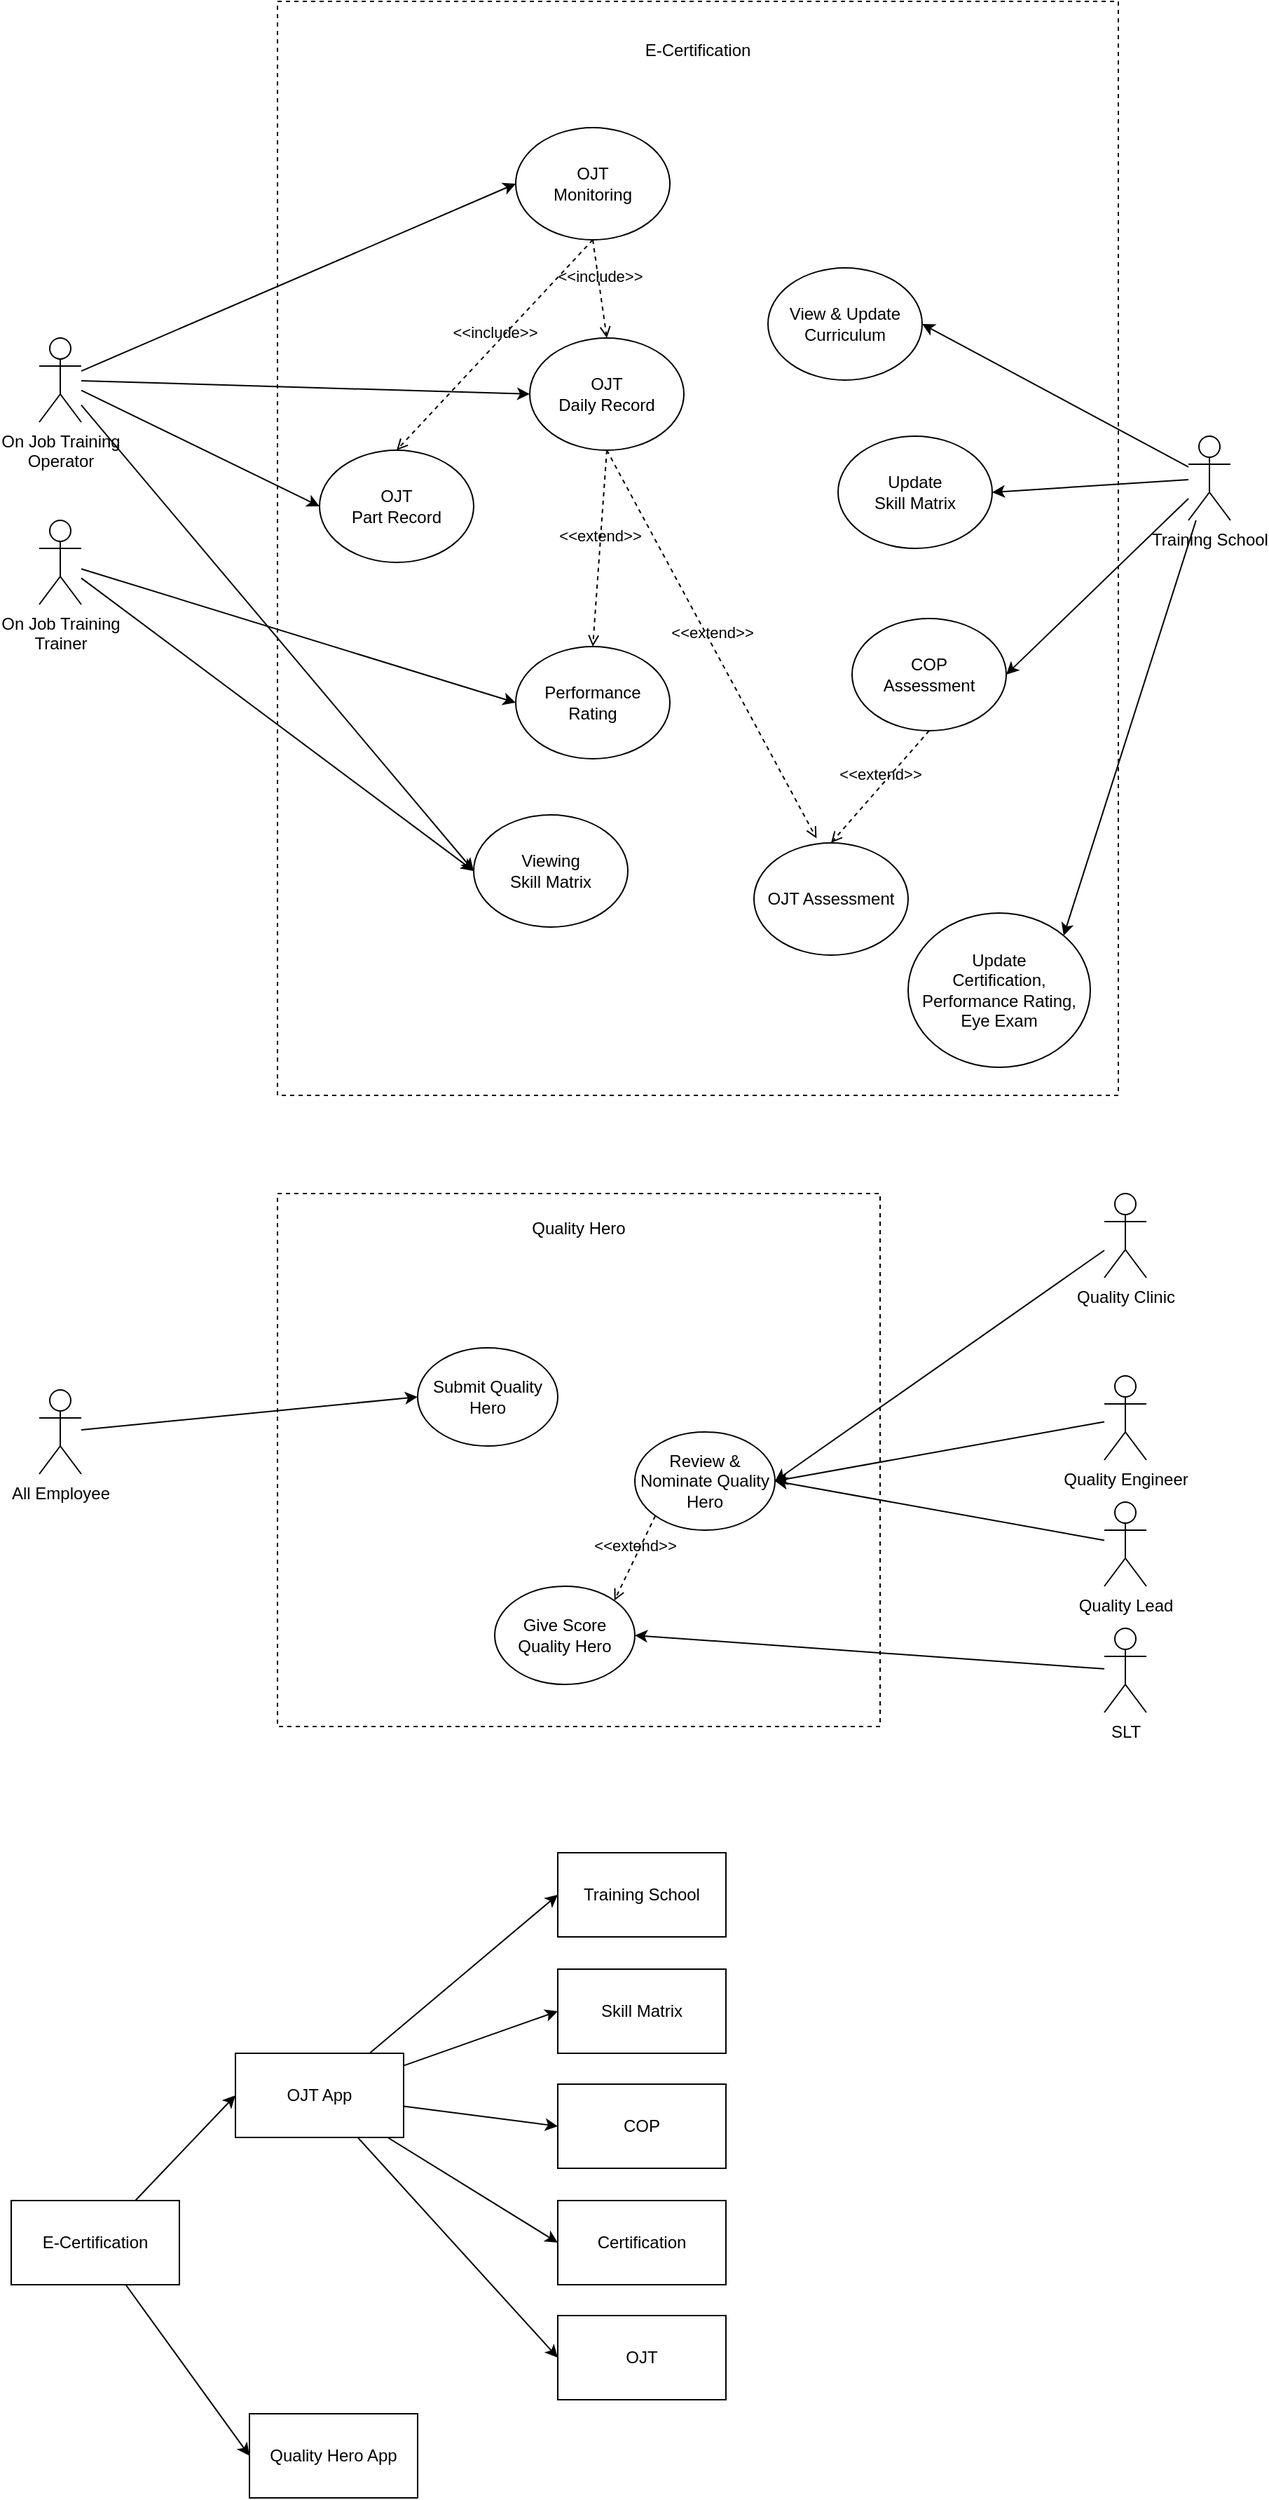 <mxfile version="28.1.0">
  <diagram name="Page-1" id="vAN0KJlrT1s0Eo0WOsTo">
    <mxGraphModel dx="1197" dy="1808" grid="1" gridSize="10" guides="1" tooltips="1" connect="1" arrows="1" fold="1" page="1" pageScale="1" pageWidth="850" pageHeight="1100" math="0" shadow="0">
      <root>
        <mxCell id="0" />
        <mxCell id="1" parent="0" />
        <mxCell id="QV0MePQZohn8qoribHQy-36" value="" style="rounded=0;whiteSpace=wrap;html=1;fillColor=none;dashed=1;" vertex="1" parent="1">
          <mxGeometry x="430" y="-80" width="600" height="780" as="geometry" />
        </mxCell>
        <mxCell id="QV0MePQZohn8qoribHQy-19" style="edgeStyle=none;rounded=0;orthogonalLoop=1;jettySize=auto;html=1;entryX=0;entryY=0.5;entryDx=0;entryDy=0;" edge="1" parent="1" source="QV0MePQZohn8qoribHQy-1" target="QV0MePQZohn8qoribHQy-8">
          <mxGeometry relative="1" as="geometry" />
        </mxCell>
        <mxCell id="QV0MePQZohn8qoribHQy-20" style="edgeStyle=none;rounded=0;orthogonalLoop=1;jettySize=auto;html=1;entryX=0;entryY=0.5;entryDx=0;entryDy=0;" edge="1" parent="1" source="QV0MePQZohn8qoribHQy-1" target="QV0MePQZohn8qoribHQy-9">
          <mxGeometry relative="1" as="geometry" />
        </mxCell>
        <mxCell id="QV0MePQZohn8qoribHQy-21" style="edgeStyle=none;rounded=0;orthogonalLoop=1;jettySize=auto;html=1;entryX=0;entryY=0.5;entryDx=0;entryDy=0;" edge="1" parent="1" source="QV0MePQZohn8qoribHQy-1" target="QV0MePQZohn8qoribHQy-12">
          <mxGeometry relative="1" as="geometry" />
        </mxCell>
        <mxCell id="QV0MePQZohn8qoribHQy-27" style="edgeStyle=none;rounded=0;orthogonalLoop=1;jettySize=auto;html=1;entryX=0;entryY=0.5;entryDx=0;entryDy=0;" edge="1" parent="1" source="QV0MePQZohn8qoribHQy-1" target="QV0MePQZohn8qoribHQy-13">
          <mxGeometry relative="1" as="geometry" />
        </mxCell>
        <mxCell id="QV0MePQZohn8qoribHQy-1" value="On Job Training&lt;div&gt;Operator&lt;/div&gt;" style="shape=umlActor;verticalLabelPosition=bottom;verticalAlign=top;html=1;outlineConnect=0;" vertex="1" parent="1">
          <mxGeometry x="260" y="160" width="30" height="60" as="geometry" />
        </mxCell>
        <mxCell id="QV0MePQZohn8qoribHQy-22" style="edgeStyle=none;rounded=0;orthogonalLoop=1;jettySize=auto;html=1;entryX=0;entryY=0.5;entryDx=0;entryDy=0;" edge="1" parent="1" source="QV0MePQZohn8qoribHQy-6" target="QV0MePQZohn8qoribHQy-10">
          <mxGeometry relative="1" as="geometry" />
        </mxCell>
        <mxCell id="QV0MePQZohn8qoribHQy-26" style="edgeStyle=none;rounded=0;orthogonalLoop=1;jettySize=auto;html=1;entryX=0;entryY=0.5;entryDx=0;entryDy=0;" edge="1" parent="1" source="QV0MePQZohn8qoribHQy-6" target="QV0MePQZohn8qoribHQy-13">
          <mxGeometry relative="1" as="geometry" />
        </mxCell>
        <mxCell id="QV0MePQZohn8qoribHQy-6" value="On Job Training&lt;div&gt;Trainer&lt;/div&gt;" style="shape=umlActor;verticalLabelPosition=bottom;verticalAlign=top;html=1;outlineConnect=0;" vertex="1" parent="1">
          <mxGeometry x="260" y="290" width="30" height="60" as="geometry" />
        </mxCell>
        <mxCell id="QV0MePQZohn8qoribHQy-28" style="edgeStyle=none;rounded=0;orthogonalLoop=1;jettySize=auto;html=1;entryX=1;entryY=0.5;entryDx=0;entryDy=0;" edge="1" parent="1" source="QV0MePQZohn8qoribHQy-7" target="QV0MePQZohn8qoribHQy-11">
          <mxGeometry relative="1" as="geometry" />
        </mxCell>
        <mxCell id="QV0MePQZohn8qoribHQy-29" style="edgeStyle=none;rounded=0;orthogonalLoop=1;jettySize=auto;html=1;entryX=1;entryY=0.5;entryDx=0;entryDy=0;" edge="1" parent="1" source="QV0MePQZohn8qoribHQy-7" target="QV0MePQZohn8qoribHQy-14">
          <mxGeometry relative="1" as="geometry" />
        </mxCell>
        <mxCell id="QV0MePQZohn8qoribHQy-35" style="edgeStyle=none;rounded=0;orthogonalLoop=1;jettySize=auto;html=1;entryX=1;entryY=0.5;entryDx=0;entryDy=0;" edge="1" parent="1" source="QV0MePQZohn8qoribHQy-7" target="QV0MePQZohn8qoribHQy-15">
          <mxGeometry relative="1" as="geometry" />
        </mxCell>
        <mxCell id="QV0MePQZohn8qoribHQy-39" style="edgeStyle=none;rounded=0;orthogonalLoop=1;jettySize=auto;html=1;entryX=1;entryY=0;entryDx=0;entryDy=0;" edge="1" parent="1" source="QV0MePQZohn8qoribHQy-7" target="QV0MePQZohn8qoribHQy-17">
          <mxGeometry relative="1" as="geometry" />
        </mxCell>
        <mxCell id="QV0MePQZohn8qoribHQy-7" value="Training School" style="shape=umlActor;verticalLabelPosition=bottom;verticalAlign=top;html=1;outlineConnect=0;" vertex="1" parent="1">
          <mxGeometry x="1080" y="230" width="30" height="60" as="geometry" />
        </mxCell>
        <mxCell id="QV0MePQZohn8qoribHQy-8" value="OJT&lt;br&gt;Daily Record" style="ellipse;whiteSpace=wrap;html=1;" vertex="1" parent="1">
          <mxGeometry x="610" y="160" width="110" height="80" as="geometry" />
        </mxCell>
        <mxCell id="QV0MePQZohn8qoribHQy-9" value="OJT&lt;br&gt;Part Record" style="ellipse;whiteSpace=wrap;html=1;" vertex="1" parent="1">
          <mxGeometry x="460" y="240" width="110" height="80" as="geometry" />
        </mxCell>
        <mxCell id="QV0MePQZohn8qoribHQy-10" value="Performance &lt;br&gt;Rating" style="ellipse;whiteSpace=wrap;html=1;" vertex="1" parent="1">
          <mxGeometry x="600" y="380" width="110" height="80" as="geometry" />
        </mxCell>
        <mxCell id="QV0MePQZohn8qoribHQy-11" value="View &amp;amp; Update&lt;div&gt;Curriculum&lt;/div&gt;" style="ellipse;whiteSpace=wrap;html=1;" vertex="1" parent="1">
          <mxGeometry x="780" y="110" width="110" height="80" as="geometry" />
        </mxCell>
        <mxCell id="QV0MePQZohn8qoribHQy-12" value="OJT &lt;br&gt;Monitoring" style="ellipse;whiteSpace=wrap;html=1;" vertex="1" parent="1">
          <mxGeometry x="600" y="10" width="110" height="80" as="geometry" />
        </mxCell>
        <mxCell id="QV0MePQZohn8qoribHQy-13" value="Viewing &lt;br&gt;Skill Matrix" style="ellipse;whiteSpace=wrap;html=1;" vertex="1" parent="1">
          <mxGeometry x="570" y="500" width="110" height="80" as="geometry" />
        </mxCell>
        <mxCell id="QV0MePQZohn8qoribHQy-14" value="Update&lt;br&gt;Skill Matrix" style="ellipse;whiteSpace=wrap;html=1;" vertex="1" parent="1">
          <mxGeometry x="830" y="230" width="110" height="80" as="geometry" />
        </mxCell>
        <mxCell id="QV0MePQZohn8qoribHQy-15" value="COP&lt;br&gt;Assessment" style="ellipse;whiteSpace=wrap;html=1;" vertex="1" parent="1">
          <mxGeometry x="840" y="360" width="110" height="80" as="geometry" />
        </mxCell>
        <mxCell id="QV0MePQZohn8qoribHQy-16" value="OJT Assessment" style="ellipse;whiteSpace=wrap;html=1;" vertex="1" parent="1">
          <mxGeometry x="770" y="520" width="110" height="80" as="geometry" />
        </mxCell>
        <mxCell id="QV0MePQZohn8qoribHQy-17" value="Update &lt;br&gt;Certification, Performance Rating, Eye Exam" style="ellipse;whiteSpace=wrap;html=1;" vertex="1" parent="1">
          <mxGeometry x="880" y="570" width="130" height="110" as="geometry" />
        </mxCell>
        <mxCell id="QV0MePQZohn8qoribHQy-23" value="&amp;lt;&amp;lt;extend&amp;gt;&amp;gt;" style="html=1;verticalAlign=bottom;labelBackgroundColor=none;endArrow=open;endFill=0;dashed=1;rounded=0;entryX=0.5;entryY=0;entryDx=0;entryDy=0;exitX=0.5;exitY=1;exitDx=0;exitDy=0;" edge="1" parent="1" source="QV0MePQZohn8qoribHQy-8" target="QV0MePQZohn8qoribHQy-10">
          <mxGeometry width="160" relative="1" as="geometry">
            <mxPoint x="460" y="280" as="sourcePoint" />
            <mxPoint x="620" y="280" as="targetPoint" />
          </mxGeometry>
        </mxCell>
        <mxCell id="QV0MePQZohn8qoribHQy-24" value="&amp;lt;&amp;lt;include&amp;gt;&amp;gt;" style="html=1;verticalAlign=bottom;labelBackgroundColor=none;endArrow=open;endFill=0;dashed=1;rounded=0;entryX=0.5;entryY=0;entryDx=0;entryDy=0;exitX=0.5;exitY=1;exitDx=0;exitDy=0;" edge="1" parent="1" source="QV0MePQZohn8qoribHQy-12" target="QV0MePQZohn8qoribHQy-9">
          <mxGeometry width="160" relative="1" as="geometry">
            <mxPoint x="460" y="280" as="sourcePoint" />
            <mxPoint x="620" y="280" as="targetPoint" />
          </mxGeometry>
        </mxCell>
        <mxCell id="QV0MePQZohn8qoribHQy-25" value="&amp;lt;&amp;lt;include&amp;gt;&amp;gt;" style="html=1;verticalAlign=bottom;labelBackgroundColor=none;endArrow=open;endFill=0;dashed=1;rounded=0;entryX=0.5;entryY=0;entryDx=0;entryDy=0;exitX=0.5;exitY=1;exitDx=0;exitDy=0;" edge="1" parent="1" source="QV0MePQZohn8qoribHQy-12" target="QV0MePQZohn8qoribHQy-8">
          <mxGeometry width="160" relative="1" as="geometry">
            <mxPoint x="720" y="190" as="sourcePoint" />
            <mxPoint x="580" y="340" as="targetPoint" />
          </mxGeometry>
        </mxCell>
        <mxCell id="QV0MePQZohn8qoribHQy-33" value="&amp;lt;&amp;lt;extend&amp;gt;&amp;gt;" style="html=1;verticalAlign=bottom;labelBackgroundColor=none;endArrow=open;endFill=0;dashed=1;rounded=0;entryX=0.406;entryY=-0.04;entryDx=0;entryDy=0;exitX=0.5;exitY=1;exitDx=0;exitDy=0;entryPerimeter=0;" edge="1" parent="1" source="QV0MePQZohn8qoribHQy-8" target="QV0MePQZohn8qoribHQy-16">
          <mxGeometry width="160" relative="1" as="geometry">
            <mxPoint x="760" y="350" as="sourcePoint" />
            <mxPoint x="935" y="496" as="targetPoint" />
          </mxGeometry>
        </mxCell>
        <mxCell id="QV0MePQZohn8qoribHQy-34" value="&amp;lt;&amp;lt;extend&amp;gt;&amp;gt;" style="html=1;verticalAlign=bottom;labelBackgroundColor=none;endArrow=open;endFill=0;dashed=1;rounded=0;entryX=0.5;entryY=0;entryDx=0;entryDy=0;exitX=0.5;exitY=1;exitDx=0;exitDy=0;" edge="1" parent="1" source="QV0MePQZohn8qoribHQy-15" target="QV0MePQZohn8qoribHQy-16">
          <mxGeometry width="160" relative="1" as="geometry">
            <mxPoint x="680" y="250" as="sourcePoint" />
            <mxPoint x="830" y="517" as="targetPoint" />
          </mxGeometry>
        </mxCell>
        <mxCell id="QV0MePQZohn8qoribHQy-37" value="E-Certification" style="text;html=1;align=center;verticalAlign=middle;whiteSpace=wrap;rounded=0;" vertex="1" parent="1">
          <mxGeometry x="675" y="-60" width="110" height="30" as="geometry" />
        </mxCell>
        <mxCell id="QV0MePQZohn8qoribHQy-40" value="" style="rounded=0;whiteSpace=wrap;html=1;fillColor=none;dashed=1;" vertex="1" parent="1">
          <mxGeometry x="430" y="770" width="430" height="380" as="geometry" />
        </mxCell>
        <mxCell id="QV0MePQZohn8qoribHQy-41" value="Quality Hero" style="text;html=1;align=center;verticalAlign=middle;whiteSpace=wrap;rounded=0;" vertex="1" parent="1">
          <mxGeometry x="590" y="780" width="110" height="30" as="geometry" />
        </mxCell>
        <mxCell id="QV0MePQZohn8qoribHQy-50" style="edgeStyle=none;rounded=0;orthogonalLoop=1;jettySize=auto;html=1;entryX=0;entryY=0.5;entryDx=0;entryDy=0;" edge="1" parent="1" source="QV0MePQZohn8qoribHQy-42" target="QV0MePQZohn8qoribHQy-43">
          <mxGeometry relative="1" as="geometry" />
        </mxCell>
        <mxCell id="QV0MePQZohn8qoribHQy-42" value="All Employee" style="shape=umlActor;verticalLabelPosition=bottom;verticalAlign=top;html=1;outlineConnect=0;" vertex="1" parent="1">
          <mxGeometry x="260" y="910" width="30" height="60" as="geometry" />
        </mxCell>
        <mxCell id="QV0MePQZohn8qoribHQy-43" value="Submit Quality Hero" style="ellipse;whiteSpace=wrap;html=1;" vertex="1" parent="1">
          <mxGeometry x="530" y="880" width="100" height="70" as="geometry" />
        </mxCell>
        <mxCell id="QV0MePQZohn8qoribHQy-44" value="Review &amp;amp; Nominate Quality Hero" style="ellipse;whiteSpace=wrap;html=1;" vertex="1" parent="1">
          <mxGeometry x="685" y="940" width="100" height="70" as="geometry" />
        </mxCell>
        <mxCell id="QV0MePQZohn8qoribHQy-45" value="Give Score&lt;div&gt;Quality Hero&lt;/div&gt;" style="ellipse;whiteSpace=wrap;html=1;" vertex="1" parent="1">
          <mxGeometry x="585" y="1050" width="100" height="70" as="geometry" />
        </mxCell>
        <mxCell id="QV0MePQZohn8qoribHQy-51" style="edgeStyle=none;rounded=0;orthogonalLoop=1;jettySize=auto;html=1;entryX=1;entryY=0.5;entryDx=0;entryDy=0;" edge="1" parent="1" source="QV0MePQZohn8qoribHQy-46" target="QV0MePQZohn8qoribHQy-44">
          <mxGeometry relative="1" as="geometry" />
        </mxCell>
        <mxCell id="QV0MePQZohn8qoribHQy-46" value="Quality Clinic" style="shape=umlActor;verticalLabelPosition=bottom;verticalAlign=top;html=1;outlineConnect=0;" vertex="1" parent="1">
          <mxGeometry x="1020" y="770" width="30" height="60" as="geometry" />
        </mxCell>
        <mxCell id="QV0MePQZohn8qoribHQy-52" style="edgeStyle=none;rounded=0;orthogonalLoop=1;jettySize=auto;html=1;entryX=1;entryY=0.5;entryDx=0;entryDy=0;" edge="1" parent="1" source="QV0MePQZohn8qoribHQy-47" target="QV0MePQZohn8qoribHQy-44">
          <mxGeometry relative="1" as="geometry" />
        </mxCell>
        <mxCell id="QV0MePQZohn8qoribHQy-47" value="Quality Engineer" style="shape=umlActor;verticalLabelPosition=bottom;verticalAlign=top;html=1;outlineConnect=0;" vertex="1" parent="1">
          <mxGeometry x="1020" y="900" width="30" height="60" as="geometry" />
        </mxCell>
        <mxCell id="QV0MePQZohn8qoribHQy-56" style="edgeStyle=none;rounded=0;orthogonalLoop=1;jettySize=auto;html=1;entryX=1;entryY=0.5;entryDx=0;entryDy=0;" edge="1" parent="1" source="QV0MePQZohn8qoribHQy-48" target="QV0MePQZohn8qoribHQy-45">
          <mxGeometry relative="1" as="geometry" />
        </mxCell>
        <mxCell id="QV0MePQZohn8qoribHQy-48" value="SLT" style="shape=umlActor;verticalLabelPosition=bottom;verticalAlign=top;html=1;outlineConnect=0;" vertex="1" parent="1">
          <mxGeometry x="1020" y="1080" width="30" height="60" as="geometry" />
        </mxCell>
        <mxCell id="QV0MePQZohn8qoribHQy-53" style="edgeStyle=none;rounded=0;orthogonalLoop=1;jettySize=auto;html=1;entryX=1;entryY=0.5;entryDx=0;entryDy=0;" edge="1" parent="1" source="QV0MePQZohn8qoribHQy-49" target="QV0MePQZohn8qoribHQy-44">
          <mxGeometry relative="1" as="geometry" />
        </mxCell>
        <mxCell id="QV0MePQZohn8qoribHQy-49" value="Quality Lead" style="shape=umlActor;verticalLabelPosition=bottom;verticalAlign=top;html=1;outlineConnect=0;" vertex="1" parent="1">
          <mxGeometry x="1020" y="990" width="30" height="60" as="geometry" />
        </mxCell>
        <mxCell id="QV0MePQZohn8qoribHQy-55" value="&amp;lt;&amp;lt;extend&amp;gt;&amp;gt;" style="html=1;verticalAlign=bottom;labelBackgroundColor=none;endArrow=open;endFill=0;dashed=1;rounded=0;entryX=1;entryY=0;entryDx=0;entryDy=0;exitX=0;exitY=1;exitDx=0;exitDy=0;" edge="1" parent="1" source="QV0MePQZohn8qoribHQy-44" target="QV0MePQZohn8qoribHQy-45">
          <mxGeometry width="160" relative="1" as="geometry">
            <mxPoint x="790" y="740" as="sourcePoint" />
            <mxPoint x="910" y="667" as="targetPoint" />
          </mxGeometry>
        </mxCell>
        <mxCell id="QV0MePQZohn8qoribHQy-65" style="edgeStyle=none;rounded=0;orthogonalLoop=1;jettySize=auto;html=1;entryX=0;entryY=0.5;entryDx=0;entryDy=0;" edge="1" parent="1" source="QV0MePQZohn8qoribHQy-57" target="QV0MePQZohn8qoribHQy-58">
          <mxGeometry relative="1" as="geometry" />
        </mxCell>
        <mxCell id="QV0MePQZohn8qoribHQy-71" style="edgeStyle=none;rounded=0;orthogonalLoop=1;jettySize=auto;html=1;entryX=0;entryY=0.5;entryDx=0;entryDy=0;" edge="1" parent="1" source="QV0MePQZohn8qoribHQy-57" target="QV0MePQZohn8qoribHQy-59">
          <mxGeometry relative="1" as="geometry" />
        </mxCell>
        <mxCell id="QV0MePQZohn8qoribHQy-57" value="E-Certification" style="rounded=0;whiteSpace=wrap;html=1;" vertex="1" parent="1">
          <mxGeometry x="240" y="1488" width="120" height="60" as="geometry" />
        </mxCell>
        <mxCell id="QV0MePQZohn8qoribHQy-66" style="edgeStyle=none;rounded=0;orthogonalLoop=1;jettySize=auto;html=1;entryX=0;entryY=0.5;entryDx=0;entryDy=0;" edge="1" parent="1" source="QV0MePQZohn8qoribHQy-58" target="QV0MePQZohn8qoribHQy-60">
          <mxGeometry relative="1" as="geometry" />
        </mxCell>
        <mxCell id="QV0MePQZohn8qoribHQy-67" style="edgeStyle=none;rounded=0;orthogonalLoop=1;jettySize=auto;html=1;entryX=0;entryY=0.5;entryDx=0;entryDy=0;" edge="1" parent="1" source="QV0MePQZohn8qoribHQy-58" target="QV0MePQZohn8qoribHQy-61">
          <mxGeometry relative="1" as="geometry" />
        </mxCell>
        <mxCell id="QV0MePQZohn8qoribHQy-68" style="edgeStyle=none;rounded=0;orthogonalLoop=1;jettySize=auto;html=1;entryX=0;entryY=0.5;entryDx=0;entryDy=0;" edge="1" parent="1" source="QV0MePQZohn8qoribHQy-58" target="QV0MePQZohn8qoribHQy-62">
          <mxGeometry relative="1" as="geometry" />
        </mxCell>
        <mxCell id="QV0MePQZohn8qoribHQy-69" style="edgeStyle=none;rounded=0;orthogonalLoop=1;jettySize=auto;html=1;entryX=0;entryY=0.5;entryDx=0;entryDy=0;" edge="1" parent="1" source="QV0MePQZohn8qoribHQy-58" target="QV0MePQZohn8qoribHQy-63">
          <mxGeometry relative="1" as="geometry" />
        </mxCell>
        <mxCell id="QV0MePQZohn8qoribHQy-70" style="edgeStyle=none;rounded=0;orthogonalLoop=1;jettySize=auto;html=1;entryX=0;entryY=0.5;entryDx=0;entryDy=0;" edge="1" parent="1" source="QV0MePQZohn8qoribHQy-58" target="QV0MePQZohn8qoribHQy-64">
          <mxGeometry relative="1" as="geometry" />
        </mxCell>
        <mxCell id="QV0MePQZohn8qoribHQy-58" value="OJT App" style="rounded=0;whiteSpace=wrap;html=1;" vertex="1" parent="1">
          <mxGeometry x="400" y="1383" width="120" height="60" as="geometry" />
        </mxCell>
        <mxCell id="QV0MePQZohn8qoribHQy-59" value="Quality Hero App" style="rounded=0;whiteSpace=wrap;html=1;" vertex="1" parent="1">
          <mxGeometry x="410" y="1640" width="120" height="60" as="geometry" />
        </mxCell>
        <mxCell id="QV0MePQZohn8qoribHQy-60" value="Training School" style="rounded=0;whiteSpace=wrap;html=1;" vertex="1" parent="1">
          <mxGeometry x="630" y="1240" width="120" height="60" as="geometry" />
        </mxCell>
        <mxCell id="QV0MePQZohn8qoribHQy-61" value="Skill Matrix" style="rounded=0;whiteSpace=wrap;html=1;" vertex="1" parent="1">
          <mxGeometry x="630" y="1323" width="120" height="60" as="geometry" />
        </mxCell>
        <mxCell id="QV0MePQZohn8qoribHQy-62" value="COP" style="rounded=0;whiteSpace=wrap;html=1;" vertex="1" parent="1">
          <mxGeometry x="630" y="1405" width="120" height="60" as="geometry" />
        </mxCell>
        <mxCell id="QV0MePQZohn8qoribHQy-63" value="Certification" style="rounded=0;whiteSpace=wrap;html=1;" vertex="1" parent="1">
          <mxGeometry x="630" y="1488" width="120" height="60" as="geometry" />
        </mxCell>
        <mxCell id="QV0MePQZohn8qoribHQy-64" value="OJT" style="rounded=0;whiteSpace=wrap;html=1;" vertex="1" parent="1">
          <mxGeometry x="630" y="1570" width="120" height="60" as="geometry" />
        </mxCell>
      </root>
    </mxGraphModel>
  </diagram>
</mxfile>
